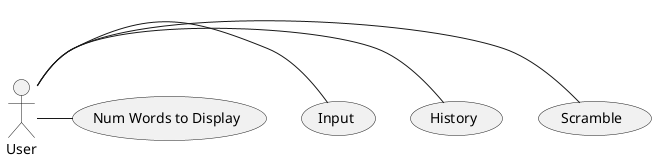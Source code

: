 @startuml

Actor User

User - (Scramble)
User - (History)
User - (Input)
User - (Num Words to Display)


@enduml
